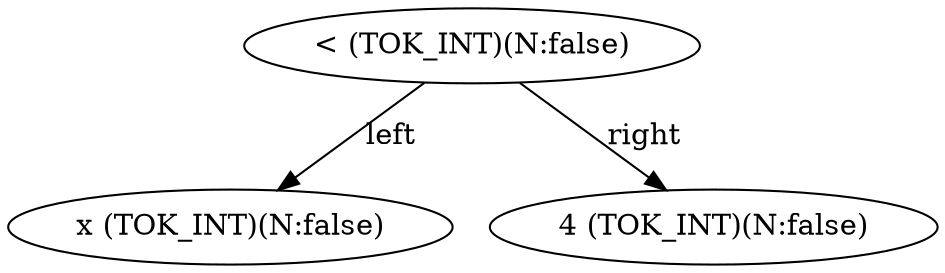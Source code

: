 digraph AST {
  node0x557d4a7df240 [label="< (TOK_INT)(N:false)"];
  node0x557d4a7df240 -> node0x557d4a7df180 [label="left"];
  node0x557d4a7df180 [label="x (TOK_INT)(N:false)"];
  node0x557d4a7df240 -> node0x557d4a7df1e0 [label="right"];
  node0x557d4a7df1e0 [label="4 (TOK_INT)(N:false)"];
}

